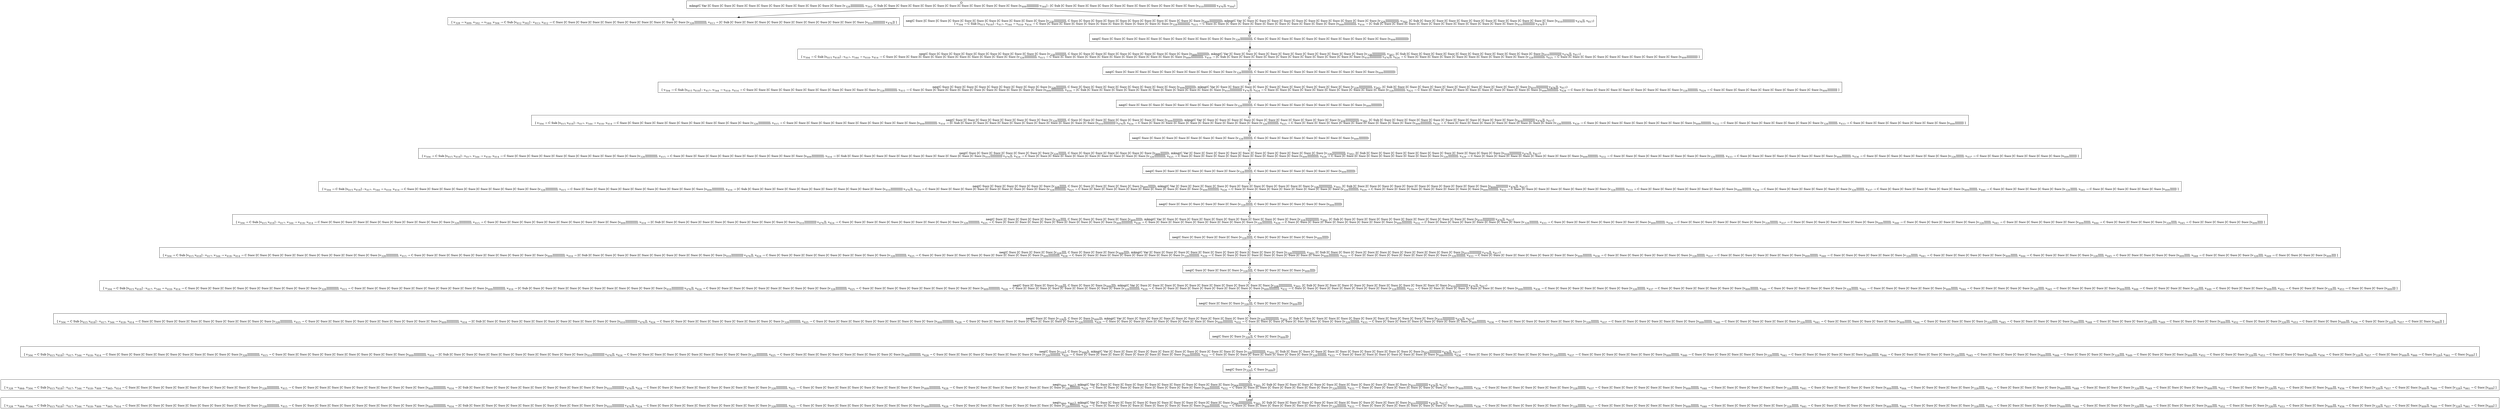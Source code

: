 digraph {
    graph [rankdir=TB
          ,bgcolor=transparent];
    node [shape=box
         ,fillcolor=white
         ,style=filled];
    0 [label=<O <BR/> mkng(C Var [C Succ [C Succ [C Succ [C Succ [C Succ [C Succ [C Succ [C Succ [C Succ [C Succ [C Succ [v<SUB>328</SUB>]]]]]]]]]]]], v<SUB>502</SUB>, C Sub [C Succ [C Succ [C Succ [C Succ [C Succ [C Succ [C Succ [C Succ [C Succ [C Succ [C Succ [v<SUB>609</SUB>]]]]]]]]]]] v<SUB>544</SUB>] : [C Sub [C Succ [C Succ [C Succ [C Succ [C Succ [C Succ [C Succ [C Succ [C Succ [C Succ [C Succ [v<SUB>610</SUB>]]]]]]]]]]] v<SUB>476</SUB>]], v<SUB>504</SUB>)>];
    1 [label=<S <BR/>  [ v<SUB>328</SUB> &rarr; v<SUB>609</SUB>, v<SUB>502</SUB> &rarr; v<SUB>544</SUB>, v<SUB>504</SUB> &rarr; C Sub [v<SUB>612</SUB> v<SUB>502</SUB>] : v<SUB>613</SUB>, v<SUB>612</SUB> &rarr; C Succ [C Succ [C Succ [C Succ [C Succ [C Succ [C Succ [C Succ [C Succ [C Succ [C Succ [v<SUB>328</SUB>]]]]]]]]]]], v<SUB>613</SUB> &rarr; [C Sub [C Succ [C Succ [C Succ [C Succ [C Succ [C Succ [C Succ [C Succ [C Succ [C Succ [C Succ [v<SUB>610</SUB>]]]]]]]]]]] v<SUB>476</SUB>]] ] >];
    2 [label=<C <BR/> neq(C Succ [C Succ [C Succ [C Succ [C Succ [C Succ [C Succ [C Succ [C Succ [C Succ [C Succ [v<SUB>328</SUB>]]]]]]]]]]], C Succ [C Succ [C Succ [C Succ [C Succ [C Succ [C Succ [C Succ [C Succ [C Succ [C Succ [v<SUB>609</SUB>]]]]]]]]]]]), mkng(C Var [C Succ [C Succ [C Succ [C Succ [C Succ [C Succ [C Succ [C Succ [C Succ [C Succ [C Succ [v<SUB>328</SUB>]]]]]]]]]]]], v<SUB>502</SUB>, [C Sub [C Succ [C Succ [C Succ [C Succ [C Succ [C Succ [C Succ [C Succ [C Succ [C Succ [C Succ [v<SUB>610</SUB>]]]]]]]]]]] v<SUB>476</SUB>]], v<SUB>617</SUB>) <BR/>  [ v<SUB>504</SUB> &rarr; C Sub [v<SUB>615</SUB> v<SUB>618</SUB>] : v<SUB>617</SUB>, v<SUB>544</SUB> &rarr; v<SUB>618</SUB>, v<SUB>614</SUB> &rarr; C Succ [C Succ [C Succ [C Succ [C Succ [C Succ [C Succ [C Succ [C Succ [C Succ [C Succ [v<SUB>328</SUB>]]]]]]]]]]], v<SUB>615</SUB> &rarr; C Succ [C Succ [C Succ [C Succ [C Succ [C Succ [C Succ [C Succ [C Succ [C Succ [C Succ [v<SUB>609</SUB>]]]]]]]]]]], v<SUB>616</SUB> &rarr; [C Sub [C Succ [C Succ [C Succ [C Succ [C Succ [C Succ [C Succ [C Succ [C Succ [C Succ [C Succ [v<SUB>610</SUB>]]]]]]]]]]] v<SUB>476</SUB>]] ] >];
    3 [label=<O <BR/> neq(C Succ [C Succ [C Succ [C Succ [C Succ [C Succ [C Succ [C Succ [C Succ [C Succ [C Succ [v<SUB>328</SUB>]]]]]]]]]]], C Succ [C Succ [C Succ [C Succ [C Succ [C Succ [C Succ [C Succ [C Succ [C Succ [C Succ [v<SUB>609</SUB>]]]]]]]]]]])>];
    4 [label=<C <BR/> neq(C Succ [C Succ [C Succ [C Succ [C Succ [C Succ [C Succ [C Succ [C Succ [C Succ [v<SUB>328</SUB>]]]]]]]]]], C Succ [C Succ [C Succ [C Succ [C Succ [C Succ [C Succ [C Succ [C Succ [C Succ [v<SUB>609</SUB>]]]]]]]]]]), mkng(C Var [C Succ [C Succ [C Succ [C Succ [C Succ [C Succ [C Succ [C Succ [C Succ [C Succ [C Succ [v<SUB>328</SUB>]]]]]]]]]]]], v<SUB>502</SUB>, [C Sub [C Succ [C Succ [C Succ [C Succ [C Succ [C Succ [C Succ [C Succ [C Succ [C Succ [C Succ [v<SUB>610</SUB>]]]]]]]]]]] v<SUB>476</SUB>]], v<SUB>617</SUB>) <BR/>  [ v<SUB>504</SUB> &rarr; C Sub [v<SUB>615</SUB> v<SUB>618</SUB>] : v<SUB>617</SUB>, v<SUB>544</SUB> &rarr; v<SUB>618</SUB>, v<SUB>614</SUB> &rarr; C Succ [C Succ [C Succ [C Succ [C Succ [C Succ [C Succ [C Succ [C Succ [C Succ [C Succ [v<SUB>328</SUB>]]]]]]]]]]], v<SUB>615</SUB> &rarr; C Succ [C Succ [C Succ [C Succ [C Succ [C Succ [C Succ [C Succ [C Succ [C Succ [C Succ [v<SUB>609</SUB>]]]]]]]]]]], v<SUB>616</SUB> &rarr; [C Sub [C Succ [C Succ [C Succ [C Succ [C Succ [C Succ [C Succ [C Succ [C Succ [C Succ [C Succ [v<SUB>610</SUB>]]]]]]]]]]] v<SUB>476</SUB>]], v<SUB>624</SUB> &rarr; C Succ [C Succ [C Succ [C Succ [C Succ [C Succ [C Succ [C Succ [C Succ [C Succ [v<SUB>328</SUB>]]]]]]]]]], v<SUB>625</SUB> &rarr; C Succ [C Succ [C Succ [C Succ [C Succ [C Succ [C Succ [C Succ [C Succ [C Succ [v<SUB>609</SUB>]]]]]]]]]] ] >];
    5 [label=<O <BR/> neq(C Succ [C Succ [C Succ [C Succ [C Succ [C Succ [C Succ [C Succ [C Succ [C Succ [v<SUB>328</SUB>]]]]]]]]]], C Succ [C Succ [C Succ [C Succ [C Succ [C Succ [C Succ [C Succ [C Succ [C Succ [v<SUB>609</SUB>]]]]]]]]]])>];
    6 [label=<C <BR/> neq(C Succ [C Succ [C Succ [C Succ [C Succ [C Succ [C Succ [C Succ [C Succ [v<SUB>328</SUB>]]]]]]]]], C Succ [C Succ [C Succ [C Succ [C Succ [C Succ [C Succ [C Succ [C Succ [v<SUB>609</SUB>]]]]]]]]]), mkng(C Var [C Succ [C Succ [C Succ [C Succ [C Succ [C Succ [C Succ [C Succ [C Succ [C Succ [C Succ [v<SUB>328</SUB>]]]]]]]]]]]], v<SUB>502</SUB>, [C Sub [C Succ [C Succ [C Succ [C Succ [C Succ [C Succ [C Succ [C Succ [C Succ [C Succ [C Succ [v<SUB>610</SUB>]]]]]]]]]]] v<SUB>476</SUB>]], v<SUB>617</SUB>) <BR/>  [ v<SUB>504</SUB> &rarr; C Sub [v<SUB>615</SUB> v<SUB>618</SUB>] : v<SUB>617</SUB>, v<SUB>544</SUB> &rarr; v<SUB>618</SUB>, v<SUB>614</SUB> &rarr; C Succ [C Succ [C Succ [C Succ [C Succ [C Succ [C Succ [C Succ [C Succ [C Succ [C Succ [v<SUB>328</SUB>]]]]]]]]]]], v<SUB>615</SUB> &rarr; C Succ [C Succ [C Succ [C Succ [C Succ [C Succ [C Succ [C Succ [C Succ [C Succ [C Succ [v<SUB>609</SUB>]]]]]]]]]]], v<SUB>616</SUB> &rarr; [C Sub [C Succ [C Succ [C Succ [C Succ [C Succ [C Succ [C Succ [C Succ [C Succ [C Succ [C Succ [v<SUB>610</SUB>]]]]]]]]]]] v<SUB>476</SUB>]], v<SUB>624</SUB> &rarr; C Succ [C Succ [C Succ [C Succ [C Succ [C Succ [C Succ [C Succ [C Succ [C Succ [v<SUB>328</SUB>]]]]]]]]]], v<SUB>625</SUB> &rarr; C Succ [C Succ [C Succ [C Succ [C Succ [C Succ [C Succ [C Succ [C Succ [C Succ [v<SUB>609</SUB>]]]]]]]]]], v<SUB>628</SUB> &rarr; C Succ [C Succ [C Succ [C Succ [C Succ [C Succ [C Succ [C Succ [C Succ [v<SUB>328</SUB>]]]]]]]]], v<SUB>629</SUB> &rarr; C Succ [C Succ [C Succ [C Succ [C Succ [C Succ [C Succ [C Succ [C Succ [v<SUB>609</SUB>]]]]]]]]] ] >];
    7 [label=<O <BR/> neq(C Succ [C Succ [C Succ [C Succ [C Succ [C Succ [C Succ [C Succ [C Succ [v<SUB>328</SUB>]]]]]]]]], C Succ [C Succ [C Succ [C Succ [C Succ [C Succ [C Succ [C Succ [C Succ [v<SUB>609</SUB>]]]]]]]]])>];
    8 [label=<C <BR/> neq(C Succ [C Succ [C Succ [C Succ [C Succ [C Succ [C Succ [C Succ [v<SUB>328</SUB>]]]]]]]], C Succ [C Succ [C Succ [C Succ [C Succ [C Succ [C Succ [C Succ [v<SUB>609</SUB>]]]]]]]]), mkng(C Var [C Succ [C Succ [C Succ [C Succ [C Succ [C Succ [C Succ [C Succ [C Succ [C Succ [C Succ [v<SUB>328</SUB>]]]]]]]]]]]], v<SUB>502</SUB>, [C Sub [C Succ [C Succ [C Succ [C Succ [C Succ [C Succ [C Succ [C Succ [C Succ [C Succ [C Succ [v<SUB>610</SUB>]]]]]]]]]]] v<SUB>476</SUB>]], v<SUB>617</SUB>) <BR/>  [ v<SUB>504</SUB> &rarr; C Sub [v<SUB>615</SUB> v<SUB>618</SUB>] : v<SUB>617</SUB>, v<SUB>544</SUB> &rarr; v<SUB>618</SUB>, v<SUB>614</SUB> &rarr; C Succ [C Succ [C Succ [C Succ [C Succ [C Succ [C Succ [C Succ [C Succ [C Succ [C Succ [v<SUB>328</SUB>]]]]]]]]]]], v<SUB>615</SUB> &rarr; C Succ [C Succ [C Succ [C Succ [C Succ [C Succ [C Succ [C Succ [C Succ [C Succ [C Succ [v<SUB>609</SUB>]]]]]]]]]]], v<SUB>616</SUB> &rarr; [C Sub [C Succ [C Succ [C Succ [C Succ [C Succ [C Succ [C Succ [C Succ [C Succ [C Succ [C Succ [v<SUB>610</SUB>]]]]]]]]]]] v<SUB>476</SUB>]], v<SUB>624</SUB> &rarr; C Succ [C Succ [C Succ [C Succ [C Succ [C Succ [C Succ [C Succ [C Succ [C Succ [v<SUB>328</SUB>]]]]]]]]]], v<SUB>625</SUB> &rarr; C Succ [C Succ [C Succ [C Succ [C Succ [C Succ [C Succ [C Succ [C Succ [C Succ [v<SUB>609</SUB>]]]]]]]]]], v<SUB>628</SUB> &rarr; C Succ [C Succ [C Succ [C Succ [C Succ [C Succ [C Succ [C Succ [C Succ [v<SUB>328</SUB>]]]]]]]]], v<SUB>629</SUB> &rarr; C Succ [C Succ [C Succ [C Succ [C Succ [C Succ [C Succ [C Succ [C Succ [v<SUB>609</SUB>]]]]]]]]], v<SUB>632</SUB> &rarr; C Succ [C Succ [C Succ [C Succ [C Succ [C Succ [C Succ [C Succ [v<SUB>328</SUB>]]]]]]]], v<SUB>633</SUB> &rarr; C Succ [C Succ [C Succ [C Succ [C Succ [C Succ [C Succ [C Succ [v<SUB>609</SUB>]]]]]]]] ] >];
    9 [label=<O <BR/> neq(C Succ [C Succ [C Succ [C Succ [C Succ [C Succ [C Succ [C Succ [v<SUB>328</SUB>]]]]]]]], C Succ [C Succ [C Succ [C Succ [C Succ [C Succ [C Succ [C Succ [v<SUB>609</SUB>]]]]]]]])>];
    10 [label=<C <BR/> neq(C Succ [C Succ [C Succ [C Succ [C Succ [C Succ [C Succ [v<SUB>328</SUB>]]]]]]], C Succ [C Succ [C Succ [C Succ [C Succ [C Succ [C Succ [v<SUB>609</SUB>]]]]]]]), mkng(C Var [C Succ [C Succ [C Succ [C Succ [C Succ [C Succ [C Succ [C Succ [C Succ [C Succ [C Succ [v<SUB>328</SUB>]]]]]]]]]]]], v<SUB>502</SUB>, [C Sub [C Succ [C Succ [C Succ [C Succ [C Succ [C Succ [C Succ [C Succ [C Succ [C Succ [C Succ [v<SUB>610</SUB>]]]]]]]]]]] v<SUB>476</SUB>]], v<SUB>617</SUB>) <BR/>  [ v<SUB>504</SUB> &rarr; C Sub [v<SUB>615</SUB> v<SUB>618</SUB>] : v<SUB>617</SUB>, v<SUB>544</SUB> &rarr; v<SUB>618</SUB>, v<SUB>614</SUB> &rarr; C Succ [C Succ [C Succ [C Succ [C Succ [C Succ [C Succ [C Succ [C Succ [C Succ [C Succ [v<SUB>328</SUB>]]]]]]]]]]], v<SUB>615</SUB> &rarr; C Succ [C Succ [C Succ [C Succ [C Succ [C Succ [C Succ [C Succ [C Succ [C Succ [C Succ [v<SUB>609</SUB>]]]]]]]]]]], v<SUB>616</SUB> &rarr; [C Sub [C Succ [C Succ [C Succ [C Succ [C Succ [C Succ [C Succ [C Succ [C Succ [C Succ [C Succ [v<SUB>610</SUB>]]]]]]]]]]] v<SUB>476</SUB>]], v<SUB>624</SUB> &rarr; C Succ [C Succ [C Succ [C Succ [C Succ [C Succ [C Succ [C Succ [C Succ [C Succ [v<SUB>328</SUB>]]]]]]]]]], v<SUB>625</SUB> &rarr; C Succ [C Succ [C Succ [C Succ [C Succ [C Succ [C Succ [C Succ [C Succ [C Succ [v<SUB>609</SUB>]]]]]]]]]], v<SUB>628</SUB> &rarr; C Succ [C Succ [C Succ [C Succ [C Succ [C Succ [C Succ [C Succ [C Succ [v<SUB>328</SUB>]]]]]]]]], v<SUB>629</SUB> &rarr; C Succ [C Succ [C Succ [C Succ [C Succ [C Succ [C Succ [C Succ [C Succ [v<SUB>609</SUB>]]]]]]]]], v<SUB>632</SUB> &rarr; C Succ [C Succ [C Succ [C Succ [C Succ [C Succ [C Succ [C Succ [v<SUB>328</SUB>]]]]]]]], v<SUB>633</SUB> &rarr; C Succ [C Succ [C Succ [C Succ [C Succ [C Succ [C Succ [C Succ [v<SUB>609</SUB>]]]]]]]], v<SUB>636</SUB> &rarr; C Succ [C Succ [C Succ [C Succ [C Succ [C Succ [C Succ [v<SUB>328</SUB>]]]]]]], v<SUB>637</SUB> &rarr; C Succ [C Succ [C Succ [C Succ [C Succ [C Succ [C Succ [v<SUB>609</SUB>]]]]]]] ] >];
    11 [label=<O <BR/> neq(C Succ [C Succ [C Succ [C Succ [C Succ [C Succ [C Succ [v<SUB>328</SUB>]]]]]]], C Succ [C Succ [C Succ [C Succ [C Succ [C Succ [C Succ [v<SUB>609</SUB>]]]]]]])>];
    12 [label=<C <BR/> neq(C Succ [C Succ [C Succ [C Succ [C Succ [C Succ [v<SUB>328</SUB>]]]]]], C Succ [C Succ [C Succ [C Succ [C Succ [C Succ [v<SUB>609</SUB>]]]]]]), mkng(C Var [C Succ [C Succ [C Succ [C Succ [C Succ [C Succ [C Succ [C Succ [C Succ [C Succ [C Succ [v<SUB>328</SUB>]]]]]]]]]]]], v<SUB>502</SUB>, [C Sub [C Succ [C Succ [C Succ [C Succ [C Succ [C Succ [C Succ [C Succ [C Succ [C Succ [C Succ [v<SUB>610</SUB>]]]]]]]]]]] v<SUB>476</SUB>]], v<SUB>617</SUB>) <BR/>  [ v<SUB>504</SUB> &rarr; C Sub [v<SUB>615</SUB> v<SUB>618</SUB>] : v<SUB>617</SUB>, v<SUB>544</SUB> &rarr; v<SUB>618</SUB>, v<SUB>614</SUB> &rarr; C Succ [C Succ [C Succ [C Succ [C Succ [C Succ [C Succ [C Succ [C Succ [C Succ [C Succ [v<SUB>328</SUB>]]]]]]]]]]], v<SUB>615</SUB> &rarr; C Succ [C Succ [C Succ [C Succ [C Succ [C Succ [C Succ [C Succ [C Succ [C Succ [C Succ [v<SUB>609</SUB>]]]]]]]]]]], v<SUB>616</SUB> &rarr; [C Sub [C Succ [C Succ [C Succ [C Succ [C Succ [C Succ [C Succ [C Succ [C Succ [C Succ [C Succ [v<SUB>610</SUB>]]]]]]]]]]] v<SUB>476</SUB>]], v<SUB>624</SUB> &rarr; C Succ [C Succ [C Succ [C Succ [C Succ [C Succ [C Succ [C Succ [C Succ [C Succ [v<SUB>328</SUB>]]]]]]]]]], v<SUB>625</SUB> &rarr; C Succ [C Succ [C Succ [C Succ [C Succ [C Succ [C Succ [C Succ [C Succ [C Succ [v<SUB>609</SUB>]]]]]]]]]], v<SUB>628</SUB> &rarr; C Succ [C Succ [C Succ [C Succ [C Succ [C Succ [C Succ [C Succ [C Succ [v<SUB>328</SUB>]]]]]]]]], v<SUB>629</SUB> &rarr; C Succ [C Succ [C Succ [C Succ [C Succ [C Succ [C Succ [C Succ [C Succ [v<SUB>609</SUB>]]]]]]]]], v<SUB>632</SUB> &rarr; C Succ [C Succ [C Succ [C Succ [C Succ [C Succ [C Succ [C Succ [v<SUB>328</SUB>]]]]]]]], v<SUB>633</SUB> &rarr; C Succ [C Succ [C Succ [C Succ [C Succ [C Succ [C Succ [C Succ [v<SUB>609</SUB>]]]]]]]], v<SUB>636</SUB> &rarr; C Succ [C Succ [C Succ [C Succ [C Succ [C Succ [C Succ [v<SUB>328</SUB>]]]]]]], v<SUB>637</SUB> &rarr; C Succ [C Succ [C Succ [C Succ [C Succ [C Succ [C Succ [v<SUB>609</SUB>]]]]]]], v<SUB>640</SUB> &rarr; C Succ [C Succ [C Succ [C Succ [C Succ [C Succ [v<SUB>328</SUB>]]]]]], v<SUB>641</SUB> &rarr; C Succ [C Succ [C Succ [C Succ [C Succ [C Succ [v<SUB>609</SUB>]]]]]] ] >];
    13 [label=<O <BR/> neq(C Succ [C Succ [C Succ [C Succ [C Succ [C Succ [v<SUB>328</SUB>]]]]]], C Succ [C Succ [C Succ [C Succ [C Succ [C Succ [v<SUB>609</SUB>]]]]]])>];
    14 [label=<C <BR/> neq(C Succ [C Succ [C Succ [C Succ [C Succ [v<SUB>328</SUB>]]]]], C Succ [C Succ [C Succ [C Succ [C Succ [v<SUB>609</SUB>]]]]]), mkng(C Var [C Succ [C Succ [C Succ [C Succ [C Succ [C Succ [C Succ [C Succ [C Succ [C Succ [C Succ [v<SUB>328</SUB>]]]]]]]]]]]], v<SUB>502</SUB>, [C Sub [C Succ [C Succ [C Succ [C Succ [C Succ [C Succ [C Succ [C Succ [C Succ [C Succ [C Succ [v<SUB>610</SUB>]]]]]]]]]]] v<SUB>476</SUB>]], v<SUB>617</SUB>) <BR/>  [ v<SUB>504</SUB> &rarr; C Sub [v<SUB>615</SUB> v<SUB>618</SUB>] : v<SUB>617</SUB>, v<SUB>544</SUB> &rarr; v<SUB>618</SUB>, v<SUB>614</SUB> &rarr; C Succ [C Succ [C Succ [C Succ [C Succ [C Succ [C Succ [C Succ [C Succ [C Succ [C Succ [v<SUB>328</SUB>]]]]]]]]]]], v<SUB>615</SUB> &rarr; C Succ [C Succ [C Succ [C Succ [C Succ [C Succ [C Succ [C Succ [C Succ [C Succ [C Succ [v<SUB>609</SUB>]]]]]]]]]]], v<SUB>616</SUB> &rarr; [C Sub [C Succ [C Succ [C Succ [C Succ [C Succ [C Succ [C Succ [C Succ [C Succ [C Succ [C Succ [v<SUB>610</SUB>]]]]]]]]]]] v<SUB>476</SUB>]], v<SUB>624</SUB> &rarr; C Succ [C Succ [C Succ [C Succ [C Succ [C Succ [C Succ [C Succ [C Succ [C Succ [v<SUB>328</SUB>]]]]]]]]]], v<SUB>625</SUB> &rarr; C Succ [C Succ [C Succ [C Succ [C Succ [C Succ [C Succ [C Succ [C Succ [C Succ [v<SUB>609</SUB>]]]]]]]]]], v<SUB>628</SUB> &rarr; C Succ [C Succ [C Succ [C Succ [C Succ [C Succ [C Succ [C Succ [C Succ [v<SUB>328</SUB>]]]]]]]]], v<SUB>629</SUB> &rarr; C Succ [C Succ [C Succ [C Succ [C Succ [C Succ [C Succ [C Succ [C Succ [v<SUB>609</SUB>]]]]]]]]], v<SUB>632</SUB> &rarr; C Succ [C Succ [C Succ [C Succ [C Succ [C Succ [C Succ [C Succ [v<SUB>328</SUB>]]]]]]]], v<SUB>633</SUB> &rarr; C Succ [C Succ [C Succ [C Succ [C Succ [C Succ [C Succ [C Succ [v<SUB>609</SUB>]]]]]]]], v<SUB>636</SUB> &rarr; C Succ [C Succ [C Succ [C Succ [C Succ [C Succ [C Succ [v<SUB>328</SUB>]]]]]]], v<SUB>637</SUB> &rarr; C Succ [C Succ [C Succ [C Succ [C Succ [C Succ [C Succ [v<SUB>609</SUB>]]]]]]], v<SUB>640</SUB> &rarr; C Succ [C Succ [C Succ [C Succ [C Succ [C Succ [v<SUB>328</SUB>]]]]]], v<SUB>641</SUB> &rarr; C Succ [C Succ [C Succ [C Succ [C Succ [C Succ [v<SUB>609</SUB>]]]]]], v<SUB>644</SUB> &rarr; C Succ [C Succ [C Succ [C Succ [C Succ [v<SUB>328</SUB>]]]]], v<SUB>645</SUB> &rarr; C Succ [C Succ [C Succ [C Succ [C Succ [v<SUB>609</SUB>]]]]] ] >];
    15 [label=<O <BR/> neq(C Succ [C Succ [C Succ [C Succ [C Succ [v<SUB>328</SUB>]]]]], C Succ [C Succ [C Succ [C Succ [C Succ [v<SUB>609</SUB>]]]]])>];
    16 [label=<C <BR/> neq(C Succ [C Succ [C Succ [C Succ [v<SUB>328</SUB>]]]], C Succ [C Succ [C Succ [C Succ [v<SUB>609</SUB>]]]]), mkng(C Var [C Succ [C Succ [C Succ [C Succ [C Succ [C Succ [C Succ [C Succ [C Succ [C Succ [C Succ [v<SUB>328</SUB>]]]]]]]]]]]], v<SUB>502</SUB>, [C Sub [C Succ [C Succ [C Succ [C Succ [C Succ [C Succ [C Succ [C Succ [C Succ [C Succ [C Succ [v<SUB>610</SUB>]]]]]]]]]]] v<SUB>476</SUB>]], v<SUB>617</SUB>) <BR/>  [ v<SUB>504</SUB> &rarr; C Sub [v<SUB>615</SUB> v<SUB>618</SUB>] : v<SUB>617</SUB>, v<SUB>544</SUB> &rarr; v<SUB>618</SUB>, v<SUB>614</SUB> &rarr; C Succ [C Succ [C Succ [C Succ [C Succ [C Succ [C Succ [C Succ [C Succ [C Succ [C Succ [v<SUB>328</SUB>]]]]]]]]]]], v<SUB>615</SUB> &rarr; C Succ [C Succ [C Succ [C Succ [C Succ [C Succ [C Succ [C Succ [C Succ [C Succ [C Succ [v<SUB>609</SUB>]]]]]]]]]]], v<SUB>616</SUB> &rarr; [C Sub [C Succ [C Succ [C Succ [C Succ [C Succ [C Succ [C Succ [C Succ [C Succ [C Succ [C Succ [v<SUB>610</SUB>]]]]]]]]]]] v<SUB>476</SUB>]], v<SUB>624</SUB> &rarr; C Succ [C Succ [C Succ [C Succ [C Succ [C Succ [C Succ [C Succ [C Succ [C Succ [v<SUB>328</SUB>]]]]]]]]]], v<SUB>625</SUB> &rarr; C Succ [C Succ [C Succ [C Succ [C Succ [C Succ [C Succ [C Succ [C Succ [C Succ [v<SUB>609</SUB>]]]]]]]]]], v<SUB>628</SUB> &rarr; C Succ [C Succ [C Succ [C Succ [C Succ [C Succ [C Succ [C Succ [C Succ [v<SUB>328</SUB>]]]]]]]]], v<SUB>629</SUB> &rarr; C Succ [C Succ [C Succ [C Succ [C Succ [C Succ [C Succ [C Succ [C Succ [v<SUB>609</SUB>]]]]]]]]], v<SUB>632</SUB> &rarr; C Succ [C Succ [C Succ [C Succ [C Succ [C Succ [C Succ [C Succ [v<SUB>328</SUB>]]]]]]]], v<SUB>633</SUB> &rarr; C Succ [C Succ [C Succ [C Succ [C Succ [C Succ [C Succ [C Succ [v<SUB>609</SUB>]]]]]]]], v<SUB>636</SUB> &rarr; C Succ [C Succ [C Succ [C Succ [C Succ [C Succ [C Succ [v<SUB>328</SUB>]]]]]]], v<SUB>637</SUB> &rarr; C Succ [C Succ [C Succ [C Succ [C Succ [C Succ [C Succ [v<SUB>609</SUB>]]]]]]], v<SUB>640</SUB> &rarr; C Succ [C Succ [C Succ [C Succ [C Succ [C Succ [v<SUB>328</SUB>]]]]]], v<SUB>641</SUB> &rarr; C Succ [C Succ [C Succ [C Succ [C Succ [C Succ [v<SUB>609</SUB>]]]]]], v<SUB>644</SUB> &rarr; C Succ [C Succ [C Succ [C Succ [C Succ [v<SUB>328</SUB>]]]]], v<SUB>645</SUB> &rarr; C Succ [C Succ [C Succ [C Succ [C Succ [v<SUB>609</SUB>]]]]], v<SUB>648</SUB> &rarr; C Succ [C Succ [C Succ [C Succ [v<SUB>328</SUB>]]]], v<SUB>649</SUB> &rarr; C Succ [C Succ [C Succ [C Succ [v<SUB>609</SUB>]]]] ] >];
    17 [label=<O <BR/> neq(C Succ [C Succ [C Succ [C Succ [v<SUB>328</SUB>]]]], C Succ [C Succ [C Succ [C Succ [v<SUB>609</SUB>]]]])>];
    18 [label=<C <BR/> neq(C Succ [C Succ [C Succ [v<SUB>328</SUB>]]], C Succ [C Succ [C Succ [v<SUB>609</SUB>]]]), mkng(C Var [C Succ [C Succ [C Succ [C Succ [C Succ [C Succ [C Succ [C Succ [C Succ [C Succ [C Succ [v<SUB>328</SUB>]]]]]]]]]]]], v<SUB>502</SUB>, [C Sub [C Succ [C Succ [C Succ [C Succ [C Succ [C Succ [C Succ [C Succ [C Succ [C Succ [C Succ [v<SUB>610</SUB>]]]]]]]]]]] v<SUB>476</SUB>]], v<SUB>617</SUB>) <BR/>  [ v<SUB>504</SUB> &rarr; C Sub [v<SUB>615</SUB> v<SUB>618</SUB>] : v<SUB>617</SUB>, v<SUB>544</SUB> &rarr; v<SUB>618</SUB>, v<SUB>614</SUB> &rarr; C Succ [C Succ [C Succ [C Succ [C Succ [C Succ [C Succ [C Succ [C Succ [C Succ [C Succ [v<SUB>328</SUB>]]]]]]]]]]], v<SUB>615</SUB> &rarr; C Succ [C Succ [C Succ [C Succ [C Succ [C Succ [C Succ [C Succ [C Succ [C Succ [C Succ [v<SUB>609</SUB>]]]]]]]]]]], v<SUB>616</SUB> &rarr; [C Sub [C Succ [C Succ [C Succ [C Succ [C Succ [C Succ [C Succ [C Succ [C Succ [C Succ [C Succ [v<SUB>610</SUB>]]]]]]]]]]] v<SUB>476</SUB>]], v<SUB>624</SUB> &rarr; C Succ [C Succ [C Succ [C Succ [C Succ [C Succ [C Succ [C Succ [C Succ [C Succ [v<SUB>328</SUB>]]]]]]]]]], v<SUB>625</SUB> &rarr; C Succ [C Succ [C Succ [C Succ [C Succ [C Succ [C Succ [C Succ [C Succ [C Succ [v<SUB>609</SUB>]]]]]]]]]], v<SUB>628</SUB> &rarr; C Succ [C Succ [C Succ [C Succ [C Succ [C Succ [C Succ [C Succ [C Succ [v<SUB>328</SUB>]]]]]]]]], v<SUB>629</SUB> &rarr; C Succ [C Succ [C Succ [C Succ [C Succ [C Succ [C Succ [C Succ [C Succ [v<SUB>609</SUB>]]]]]]]]], v<SUB>632</SUB> &rarr; C Succ [C Succ [C Succ [C Succ [C Succ [C Succ [C Succ [C Succ [v<SUB>328</SUB>]]]]]]]], v<SUB>633</SUB> &rarr; C Succ [C Succ [C Succ [C Succ [C Succ [C Succ [C Succ [C Succ [v<SUB>609</SUB>]]]]]]]], v<SUB>636</SUB> &rarr; C Succ [C Succ [C Succ [C Succ [C Succ [C Succ [C Succ [v<SUB>328</SUB>]]]]]]], v<SUB>637</SUB> &rarr; C Succ [C Succ [C Succ [C Succ [C Succ [C Succ [C Succ [v<SUB>609</SUB>]]]]]]], v<SUB>640</SUB> &rarr; C Succ [C Succ [C Succ [C Succ [C Succ [C Succ [v<SUB>328</SUB>]]]]]], v<SUB>641</SUB> &rarr; C Succ [C Succ [C Succ [C Succ [C Succ [C Succ [v<SUB>609</SUB>]]]]]], v<SUB>644</SUB> &rarr; C Succ [C Succ [C Succ [C Succ [C Succ [v<SUB>328</SUB>]]]]], v<SUB>645</SUB> &rarr; C Succ [C Succ [C Succ [C Succ [C Succ [v<SUB>609</SUB>]]]]], v<SUB>648</SUB> &rarr; C Succ [C Succ [C Succ [C Succ [v<SUB>328</SUB>]]]], v<SUB>649</SUB> &rarr; C Succ [C Succ [C Succ [C Succ [v<SUB>609</SUB>]]]], v<SUB>652</SUB> &rarr; C Succ [C Succ [C Succ [v<SUB>328</SUB>]]], v<SUB>653</SUB> &rarr; C Succ [C Succ [C Succ [v<SUB>609</SUB>]]] ] >];
    19 [label=<O <BR/> neq(C Succ [C Succ [C Succ [v<SUB>328</SUB>]]], C Succ [C Succ [C Succ [v<SUB>609</SUB>]]])>];
    20 [label=<C <BR/> neq(C Succ [C Succ [v<SUB>328</SUB>]], C Succ [C Succ [v<SUB>609</SUB>]]), mkng(C Var [C Succ [C Succ [C Succ [C Succ [C Succ [C Succ [C Succ [C Succ [C Succ [C Succ [C Succ [v<SUB>328</SUB>]]]]]]]]]]]], v<SUB>502</SUB>, [C Sub [C Succ [C Succ [C Succ [C Succ [C Succ [C Succ [C Succ [C Succ [C Succ [C Succ [C Succ [v<SUB>610</SUB>]]]]]]]]]]] v<SUB>476</SUB>]], v<SUB>617</SUB>) <BR/>  [ v<SUB>504</SUB> &rarr; C Sub [v<SUB>615</SUB> v<SUB>618</SUB>] : v<SUB>617</SUB>, v<SUB>544</SUB> &rarr; v<SUB>618</SUB>, v<SUB>614</SUB> &rarr; C Succ [C Succ [C Succ [C Succ [C Succ [C Succ [C Succ [C Succ [C Succ [C Succ [C Succ [v<SUB>328</SUB>]]]]]]]]]]], v<SUB>615</SUB> &rarr; C Succ [C Succ [C Succ [C Succ [C Succ [C Succ [C Succ [C Succ [C Succ [C Succ [C Succ [v<SUB>609</SUB>]]]]]]]]]]], v<SUB>616</SUB> &rarr; [C Sub [C Succ [C Succ [C Succ [C Succ [C Succ [C Succ [C Succ [C Succ [C Succ [C Succ [C Succ [v<SUB>610</SUB>]]]]]]]]]]] v<SUB>476</SUB>]], v<SUB>624</SUB> &rarr; C Succ [C Succ [C Succ [C Succ [C Succ [C Succ [C Succ [C Succ [C Succ [C Succ [v<SUB>328</SUB>]]]]]]]]]], v<SUB>625</SUB> &rarr; C Succ [C Succ [C Succ [C Succ [C Succ [C Succ [C Succ [C Succ [C Succ [C Succ [v<SUB>609</SUB>]]]]]]]]]], v<SUB>628</SUB> &rarr; C Succ [C Succ [C Succ [C Succ [C Succ [C Succ [C Succ [C Succ [C Succ [v<SUB>328</SUB>]]]]]]]]], v<SUB>629</SUB> &rarr; C Succ [C Succ [C Succ [C Succ [C Succ [C Succ [C Succ [C Succ [C Succ [v<SUB>609</SUB>]]]]]]]]], v<SUB>632</SUB> &rarr; C Succ [C Succ [C Succ [C Succ [C Succ [C Succ [C Succ [C Succ [v<SUB>328</SUB>]]]]]]]], v<SUB>633</SUB> &rarr; C Succ [C Succ [C Succ [C Succ [C Succ [C Succ [C Succ [C Succ [v<SUB>609</SUB>]]]]]]]], v<SUB>636</SUB> &rarr; C Succ [C Succ [C Succ [C Succ [C Succ [C Succ [C Succ [v<SUB>328</SUB>]]]]]]], v<SUB>637</SUB> &rarr; C Succ [C Succ [C Succ [C Succ [C Succ [C Succ [C Succ [v<SUB>609</SUB>]]]]]]], v<SUB>640</SUB> &rarr; C Succ [C Succ [C Succ [C Succ [C Succ [C Succ [v<SUB>328</SUB>]]]]]], v<SUB>641</SUB> &rarr; C Succ [C Succ [C Succ [C Succ [C Succ [C Succ [v<SUB>609</SUB>]]]]]], v<SUB>644</SUB> &rarr; C Succ [C Succ [C Succ [C Succ [C Succ [v<SUB>328</SUB>]]]]], v<SUB>645</SUB> &rarr; C Succ [C Succ [C Succ [C Succ [C Succ [v<SUB>609</SUB>]]]]], v<SUB>648</SUB> &rarr; C Succ [C Succ [C Succ [C Succ [v<SUB>328</SUB>]]]], v<SUB>649</SUB> &rarr; C Succ [C Succ [C Succ [C Succ [v<SUB>609</SUB>]]]], v<SUB>652</SUB> &rarr; C Succ [C Succ [C Succ [v<SUB>328</SUB>]]], v<SUB>653</SUB> &rarr; C Succ [C Succ [C Succ [v<SUB>609</SUB>]]], v<SUB>656</SUB> &rarr; C Succ [C Succ [v<SUB>328</SUB>]], v<SUB>657</SUB> &rarr; C Succ [C Succ [v<SUB>609</SUB>]] ] >];
    21 [label=<O <BR/> neq(C Succ [C Succ [v<SUB>328</SUB>]], C Succ [C Succ [v<SUB>609</SUB>]])>];
    22 [label=<C <BR/> neq(C Succ [v<SUB>328</SUB>], C Succ [v<SUB>609</SUB>]), mkng(C Var [C Succ [C Succ [C Succ [C Succ [C Succ [C Succ [C Succ [C Succ [C Succ [C Succ [C Succ [v<SUB>328</SUB>]]]]]]]]]]]], v<SUB>502</SUB>, [C Sub [C Succ [C Succ [C Succ [C Succ [C Succ [C Succ [C Succ [C Succ [C Succ [C Succ [C Succ [v<SUB>610</SUB>]]]]]]]]]]] v<SUB>476</SUB>]], v<SUB>617</SUB>) <BR/>  [ v<SUB>504</SUB> &rarr; C Sub [v<SUB>615</SUB> v<SUB>618</SUB>] : v<SUB>617</SUB>, v<SUB>544</SUB> &rarr; v<SUB>618</SUB>, v<SUB>614</SUB> &rarr; C Succ [C Succ [C Succ [C Succ [C Succ [C Succ [C Succ [C Succ [C Succ [C Succ [C Succ [v<SUB>328</SUB>]]]]]]]]]]], v<SUB>615</SUB> &rarr; C Succ [C Succ [C Succ [C Succ [C Succ [C Succ [C Succ [C Succ [C Succ [C Succ [C Succ [v<SUB>609</SUB>]]]]]]]]]]], v<SUB>616</SUB> &rarr; [C Sub [C Succ [C Succ [C Succ [C Succ [C Succ [C Succ [C Succ [C Succ [C Succ [C Succ [C Succ [v<SUB>610</SUB>]]]]]]]]]]] v<SUB>476</SUB>]], v<SUB>624</SUB> &rarr; C Succ [C Succ [C Succ [C Succ [C Succ [C Succ [C Succ [C Succ [C Succ [C Succ [v<SUB>328</SUB>]]]]]]]]]], v<SUB>625</SUB> &rarr; C Succ [C Succ [C Succ [C Succ [C Succ [C Succ [C Succ [C Succ [C Succ [C Succ [v<SUB>609</SUB>]]]]]]]]]], v<SUB>628</SUB> &rarr; C Succ [C Succ [C Succ [C Succ [C Succ [C Succ [C Succ [C Succ [C Succ [v<SUB>328</SUB>]]]]]]]]], v<SUB>629</SUB> &rarr; C Succ [C Succ [C Succ [C Succ [C Succ [C Succ [C Succ [C Succ [C Succ [v<SUB>609</SUB>]]]]]]]]], v<SUB>632</SUB> &rarr; C Succ [C Succ [C Succ [C Succ [C Succ [C Succ [C Succ [C Succ [v<SUB>328</SUB>]]]]]]]], v<SUB>633</SUB> &rarr; C Succ [C Succ [C Succ [C Succ [C Succ [C Succ [C Succ [C Succ [v<SUB>609</SUB>]]]]]]]], v<SUB>636</SUB> &rarr; C Succ [C Succ [C Succ [C Succ [C Succ [C Succ [C Succ [v<SUB>328</SUB>]]]]]]], v<SUB>637</SUB> &rarr; C Succ [C Succ [C Succ [C Succ [C Succ [C Succ [C Succ [v<SUB>609</SUB>]]]]]]], v<SUB>640</SUB> &rarr; C Succ [C Succ [C Succ [C Succ [C Succ [C Succ [v<SUB>328</SUB>]]]]]], v<SUB>641</SUB> &rarr; C Succ [C Succ [C Succ [C Succ [C Succ [C Succ [v<SUB>609</SUB>]]]]]], v<SUB>644</SUB> &rarr; C Succ [C Succ [C Succ [C Succ [C Succ [v<SUB>328</SUB>]]]]], v<SUB>645</SUB> &rarr; C Succ [C Succ [C Succ [C Succ [C Succ [v<SUB>609</SUB>]]]]], v<SUB>648</SUB> &rarr; C Succ [C Succ [C Succ [C Succ [v<SUB>328</SUB>]]]], v<SUB>649</SUB> &rarr; C Succ [C Succ [C Succ [C Succ [v<SUB>609</SUB>]]]], v<SUB>652</SUB> &rarr; C Succ [C Succ [C Succ [v<SUB>328</SUB>]]], v<SUB>653</SUB> &rarr; C Succ [C Succ [C Succ [v<SUB>609</SUB>]]], v<SUB>656</SUB> &rarr; C Succ [C Succ [v<SUB>328</SUB>]], v<SUB>657</SUB> &rarr; C Succ [C Succ [v<SUB>609</SUB>]], v<SUB>660</SUB> &rarr; C Succ [v<SUB>328</SUB>], v<SUB>661</SUB> &rarr; C Succ [v<SUB>609</SUB>] ] >];
    23 [label=<O <BR/> neq(C Succ [v<SUB>328</SUB>], C Succ [v<SUB>609</SUB>])>];
    24 [label=<C <BR/> neq(v<SUB>664</SUB>, v<SUB>665</SUB>), mkng(C Var [C Succ [C Succ [C Succ [C Succ [C Succ [C Succ [C Succ [C Succ [C Succ [C Succ [C Succ [v<SUB>664</SUB>]]]]]]]]]]]], v<SUB>502</SUB>, [C Sub [C Succ [C Succ [C Succ [C Succ [C Succ [C Succ [C Succ [C Succ [C Succ [C Succ [C Succ [v<SUB>610</SUB>]]]]]]]]]]] v<SUB>476</SUB>]], v<SUB>617</SUB>) <BR/>  [ v<SUB>328</SUB> &rarr; v<SUB>664</SUB>, v<SUB>504</SUB> &rarr; C Sub [v<SUB>615</SUB> v<SUB>618</SUB>] : v<SUB>617</SUB>, v<SUB>544</SUB> &rarr; v<SUB>618</SUB>, v<SUB>609</SUB> &rarr; v<SUB>665</SUB>, v<SUB>614</SUB> &rarr; C Succ [C Succ [C Succ [C Succ [C Succ [C Succ [C Succ [C Succ [C Succ [C Succ [C Succ [v<SUB>328</SUB>]]]]]]]]]]], v<SUB>615</SUB> &rarr; C Succ [C Succ [C Succ [C Succ [C Succ [C Succ [C Succ [C Succ [C Succ [C Succ [C Succ [v<SUB>609</SUB>]]]]]]]]]]], v<SUB>616</SUB> &rarr; [C Sub [C Succ [C Succ [C Succ [C Succ [C Succ [C Succ [C Succ [C Succ [C Succ [C Succ [C Succ [v<SUB>610</SUB>]]]]]]]]]]] v<SUB>476</SUB>]], v<SUB>624</SUB> &rarr; C Succ [C Succ [C Succ [C Succ [C Succ [C Succ [C Succ [C Succ [C Succ [C Succ [v<SUB>328</SUB>]]]]]]]]]], v<SUB>625</SUB> &rarr; C Succ [C Succ [C Succ [C Succ [C Succ [C Succ [C Succ [C Succ [C Succ [C Succ [v<SUB>609</SUB>]]]]]]]]]], v<SUB>628</SUB> &rarr; C Succ [C Succ [C Succ [C Succ [C Succ [C Succ [C Succ [C Succ [C Succ [v<SUB>328</SUB>]]]]]]]]], v<SUB>629</SUB> &rarr; C Succ [C Succ [C Succ [C Succ [C Succ [C Succ [C Succ [C Succ [C Succ [v<SUB>609</SUB>]]]]]]]]], v<SUB>632</SUB> &rarr; C Succ [C Succ [C Succ [C Succ [C Succ [C Succ [C Succ [C Succ [v<SUB>328</SUB>]]]]]]]], v<SUB>633</SUB> &rarr; C Succ [C Succ [C Succ [C Succ [C Succ [C Succ [C Succ [C Succ [v<SUB>609</SUB>]]]]]]]], v<SUB>636</SUB> &rarr; C Succ [C Succ [C Succ [C Succ [C Succ [C Succ [C Succ [v<SUB>328</SUB>]]]]]]], v<SUB>637</SUB> &rarr; C Succ [C Succ [C Succ [C Succ [C Succ [C Succ [C Succ [v<SUB>609</SUB>]]]]]]], v<SUB>640</SUB> &rarr; C Succ [C Succ [C Succ [C Succ [C Succ [C Succ [v<SUB>328</SUB>]]]]]], v<SUB>641</SUB> &rarr; C Succ [C Succ [C Succ [C Succ [C Succ [C Succ [v<SUB>609</SUB>]]]]]], v<SUB>644</SUB> &rarr; C Succ [C Succ [C Succ [C Succ [C Succ [v<SUB>328</SUB>]]]]], v<SUB>645</SUB> &rarr; C Succ [C Succ [C Succ [C Succ [C Succ [v<SUB>609</SUB>]]]]], v<SUB>648</SUB> &rarr; C Succ [C Succ [C Succ [C Succ [v<SUB>328</SUB>]]]], v<SUB>649</SUB> &rarr; C Succ [C Succ [C Succ [C Succ [v<SUB>609</SUB>]]]], v<SUB>652</SUB> &rarr; C Succ [C Succ [C Succ [v<SUB>328</SUB>]]], v<SUB>653</SUB> &rarr; C Succ [C Succ [C Succ [v<SUB>609</SUB>]]], v<SUB>656</SUB> &rarr; C Succ [C Succ [v<SUB>328</SUB>]], v<SUB>657</SUB> &rarr; C Succ [C Succ [v<SUB>609</SUB>]], v<SUB>660</SUB> &rarr; C Succ [v<SUB>328</SUB>], v<SUB>661</SUB> &rarr; C Succ [v<SUB>609</SUB>] ] >];
    25 [label=<Leaf <BR/> neq(v<SUB>664</SUB>, v<SUB>665</SUB>), mkng(C Var [C Succ [C Succ [C Succ [C Succ [C Succ [C Succ [C Succ [C Succ [C Succ [C Succ [C Succ [v<SUB>664</SUB>]]]]]]]]]]]], v<SUB>502</SUB>, [C Sub [C Succ [C Succ [C Succ [C Succ [C Succ [C Succ [C Succ [C Succ [C Succ [C Succ [C Succ [v<SUB>610</SUB>]]]]]]]]]]] v<SUB>476</SUB>]], v<SUB>617</SUB>) <BR/>  [ v<SUB>328</SUB> &rarr; v<SUB>664</SUB>, v<SUB>504</SUB> &rarr; C Sub [v<SUB>615</SUB> v<SUB>618</SUB>] : v<SUB>617</SUB>, v<SUB>544</SUB> &rarr; v<SUB>618</SUB>, v<SUB>609</SUB> &rarr; v<SUB>665</SUB>, v<SUB>614</SUB> &rarr; C Succ [C Succ [C Succ [C Succ [C Succ [C Succ [C Succ [C Succ [C Succ [C Succ [C Succ [v<SUB>328</SUB>]]]]]]]]]]], v<SUB>615</SUB> &rarr; C Succ [C Succ [C Succ [C Succ [C Succ [C Succ [C Succ [C Succ [C Succ [C Succ [C Succ [v<SUB>609</SUB>]]]]]]]]]]], v<SUB>616</SUB> &rarr; [C Sub [C Succ [C Succ [C Succ [C Succ [C Succ [C Succ [C Succ [C Succ [C Succ [C Succ [C Succ [v<SUB>610</SUB>]]]]]]]]]]] v<SUB>476</SUB>]], v<SUB>624</SUB> &rarr; C Succ [C Succ [C Succ [C Succ [C Succ [C Succ [C Succ [C Succ [C Succ [C Succ [v<SUB>328</SUB>]]]]]]]]]], v<SUB>625</SUB> &rarr; C Succ [C Succ [C Succ [C Succ [C Succ [C Succ [C Succ [C Succ [C Succ [C Succ [v<SUB>609</SUB>]]]]]]]]]], v<SUB>628</SUB> &rarr; C Succ [C Succ [C Succ [C Succ [C Succ [C Succ [C Succ [C Succ [C Succ [v<SUB>328</SUB>]]]]]]]]], v<SUB>629</SUB> &rarr; C Succ [C Succ [C Succ [C Succ [C Succ [C Succ [C Succ [C Succ [C Succ [v<SUB>609</SUB>]]]]]]]]], v<SUB>632</SUB> &rarr; C Succ [C Succ [C Succ [C Succ [C Succ [C Succ [C Succ [C Succ [v<SUB>328</SUB>]]]]]]]], v<SUB>633</SUB> &rarr; C Succ [C Succ [C Succ [C Succ [C Succ [C Succ [C Succ [C Succ [v<SUB>609</SUB>]]]]]]]], v<SUB>636</SUB> &rarr; C Succ [C Succ [C Succ [C Succ [C Succ [C Succ [C Succ [v<SUB>328</SUB>]]]]]]], v<SUB>637</SUB> &rarr; C Succ [C Succ [C Succ [C Succ [C Succ [C Succ [C Succ [v<SUB>609</SUB>]]]]]]], v<SUB>640</SUB> &rarr; C Succ [C Succ [C Succ [C Succ [C Succ [C Succ [v<SUB>328</SUB>]]]]]], v<SUB>641</SUB> &rarr; C Succ [C Succ [C Succ [C Succ [C Succ [C Succ [v<SUB>609</SUB>]]]]]], v<SUB>644</SUB> &rarr; C Succ [C Succ [C Succ [C Succ [C Succ [v<SUB>328</SUB>]]]]], v<SUB>645</SUB> &rarr; C Succ [C Succ [C Succ [C Succ [C Succ [v<SUB>609</SUB>]]]]], v<SUB>648</SUB> &rarr; C Succ [C Succ [C Succ [C Succ [v<SUB>328</SUB>]]]], v<SUB>649</SUB> &rarr; C Succ [C Succ [C Succ [C Succ [v<SUB>609</SUB>]]]], v<SUB>652</SUB> &rarr; C Succ [C Succ [C Succ [v<SUB>328</SUB>]]], v<SUB>653</SUB> &rarr; C Succ [C Succ [C Succ [v<SUB>609</SUB>]]], v<SUB>656</SUB> &rarr; C Succ [C Succ [v<SUB>328</SUB>]], v<SUB>657</SUB> &rarr; C Succ [C Succ [v<SUB>609</SUB>]], v<SUB>660</SUB> &rarr; C Succ [v<SUB>328</SUB>], v<SUB>661</SUB> &rarr; C Succ [v<SUB>609</SUB>] ] >];
    0 -> 1 [label=""];
    0 -> 2 [label=""];
    2 -> 3 [label=""];
    3 -> 4 [label=""];
    4 -> 5 [label=""];
    5 -> 6 [label=""];
    6 -> 7 [label=""];
    7 -> 8 [label=""];
    8 -> 9 [label=""];
    9 -> 10 [label=""];
    10 -> 11 [label=""];
    11 -> 12 [label=""];
    12 -> 13 [label=""];
    13 -> 14 [label=""];
    14 -> 15 [label=""];
    15 -> 16 [label=""];
    16 -> 17 [label=""];
    17 -> 18 [label=""];
    18 -> 19 [label=""];
    19 -> 20 [label=""];
    20 -> 21 [label=""];
    21 -> 22 [label=""];
    22 -> 23 [label=""];
    23 -> 24 [label=""];
    24 -> 25 [label=""];
}